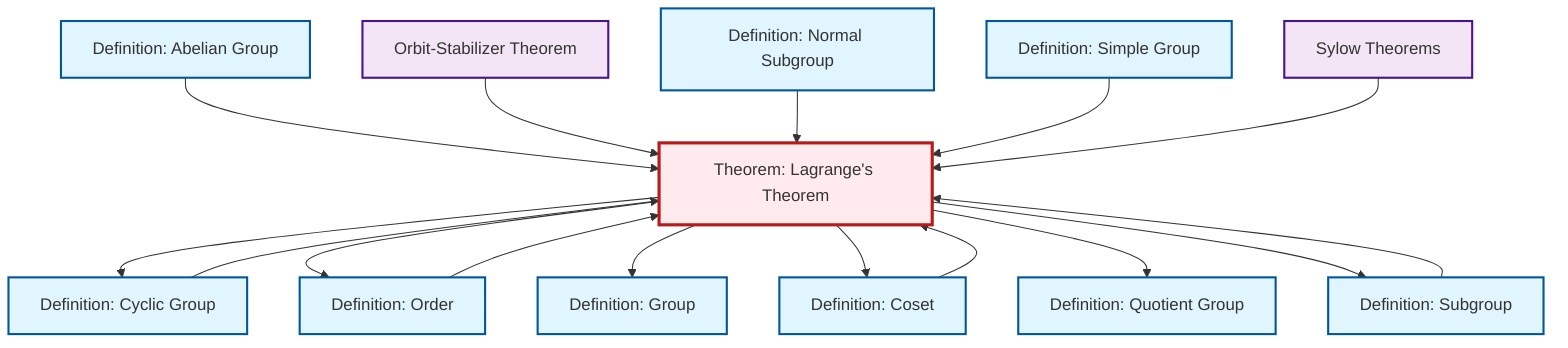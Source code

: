 graph TD
    classDef definition fill:#e1f5fe,stroke:#01579b,stroke-width:2px
    classDef theorem fill:#f3e5f5,stroke:#4a148c,stroke-width:2px
    classDef axiom fill:#fff3e0,stroke:#e65100,stroke-width:2px
    classDef example fill:#e8f5e9,stroke:#1b5e20,stroke-width:2px
    classDef current fill:#ffebee,stroke:#b71c1c,stroke-width:3px
    def-simple-group["Definition: Simple Group"]:::definition
    def-abelian-group["Definition: Abelian Group"]:::definition
    thm-sylow["Sylow Theorems"]:::theorem
    def-quotient-group["Definition: Quotient Group"]:::definition
    def-normal-subgroup["Definition: Normal Subgroup"]:::definition
    thm-lagrange["Theorem: Lagrange's Theorem"]:::theorem
    def-cyclic-group["Definition: Cyclic Group"]:::definition
    def-order["Definition: Order"]:::definition
    thm-orbit-stabilizer["Orbit-Stabilizer Theorem"]:::theorem
    def-subgroup["Definition: Subgroup"]:::definition
    def-group["Definition: Group"]:::definition
    def-coset["Definition: Coset"]:::definition
    def-abelian-group --> thm-lagrange
    def-order --> thm-lagrange
    thm-lagrange --> def-cyclic-group
    thm-lagrange --> def-order
    thm-lagrange --> def-group
    thm-orbit-stabilizer --> thm-lagrange
    def-subgroup --> thm-lagrange
    thm-lagrange --> def-coset
    thm-lagrange --> def-quotient-group
    def-cyclic-group --> thm-lagrange
    def-coset --> thm-lagrange
    def-normal-subgroup --> thm-lagrange
    thm-lagrange --> def-subgroup
    def-simple-group --> thm-lagrange
    thm-sylow --> thm-lagrange
    class thm-lagrange current